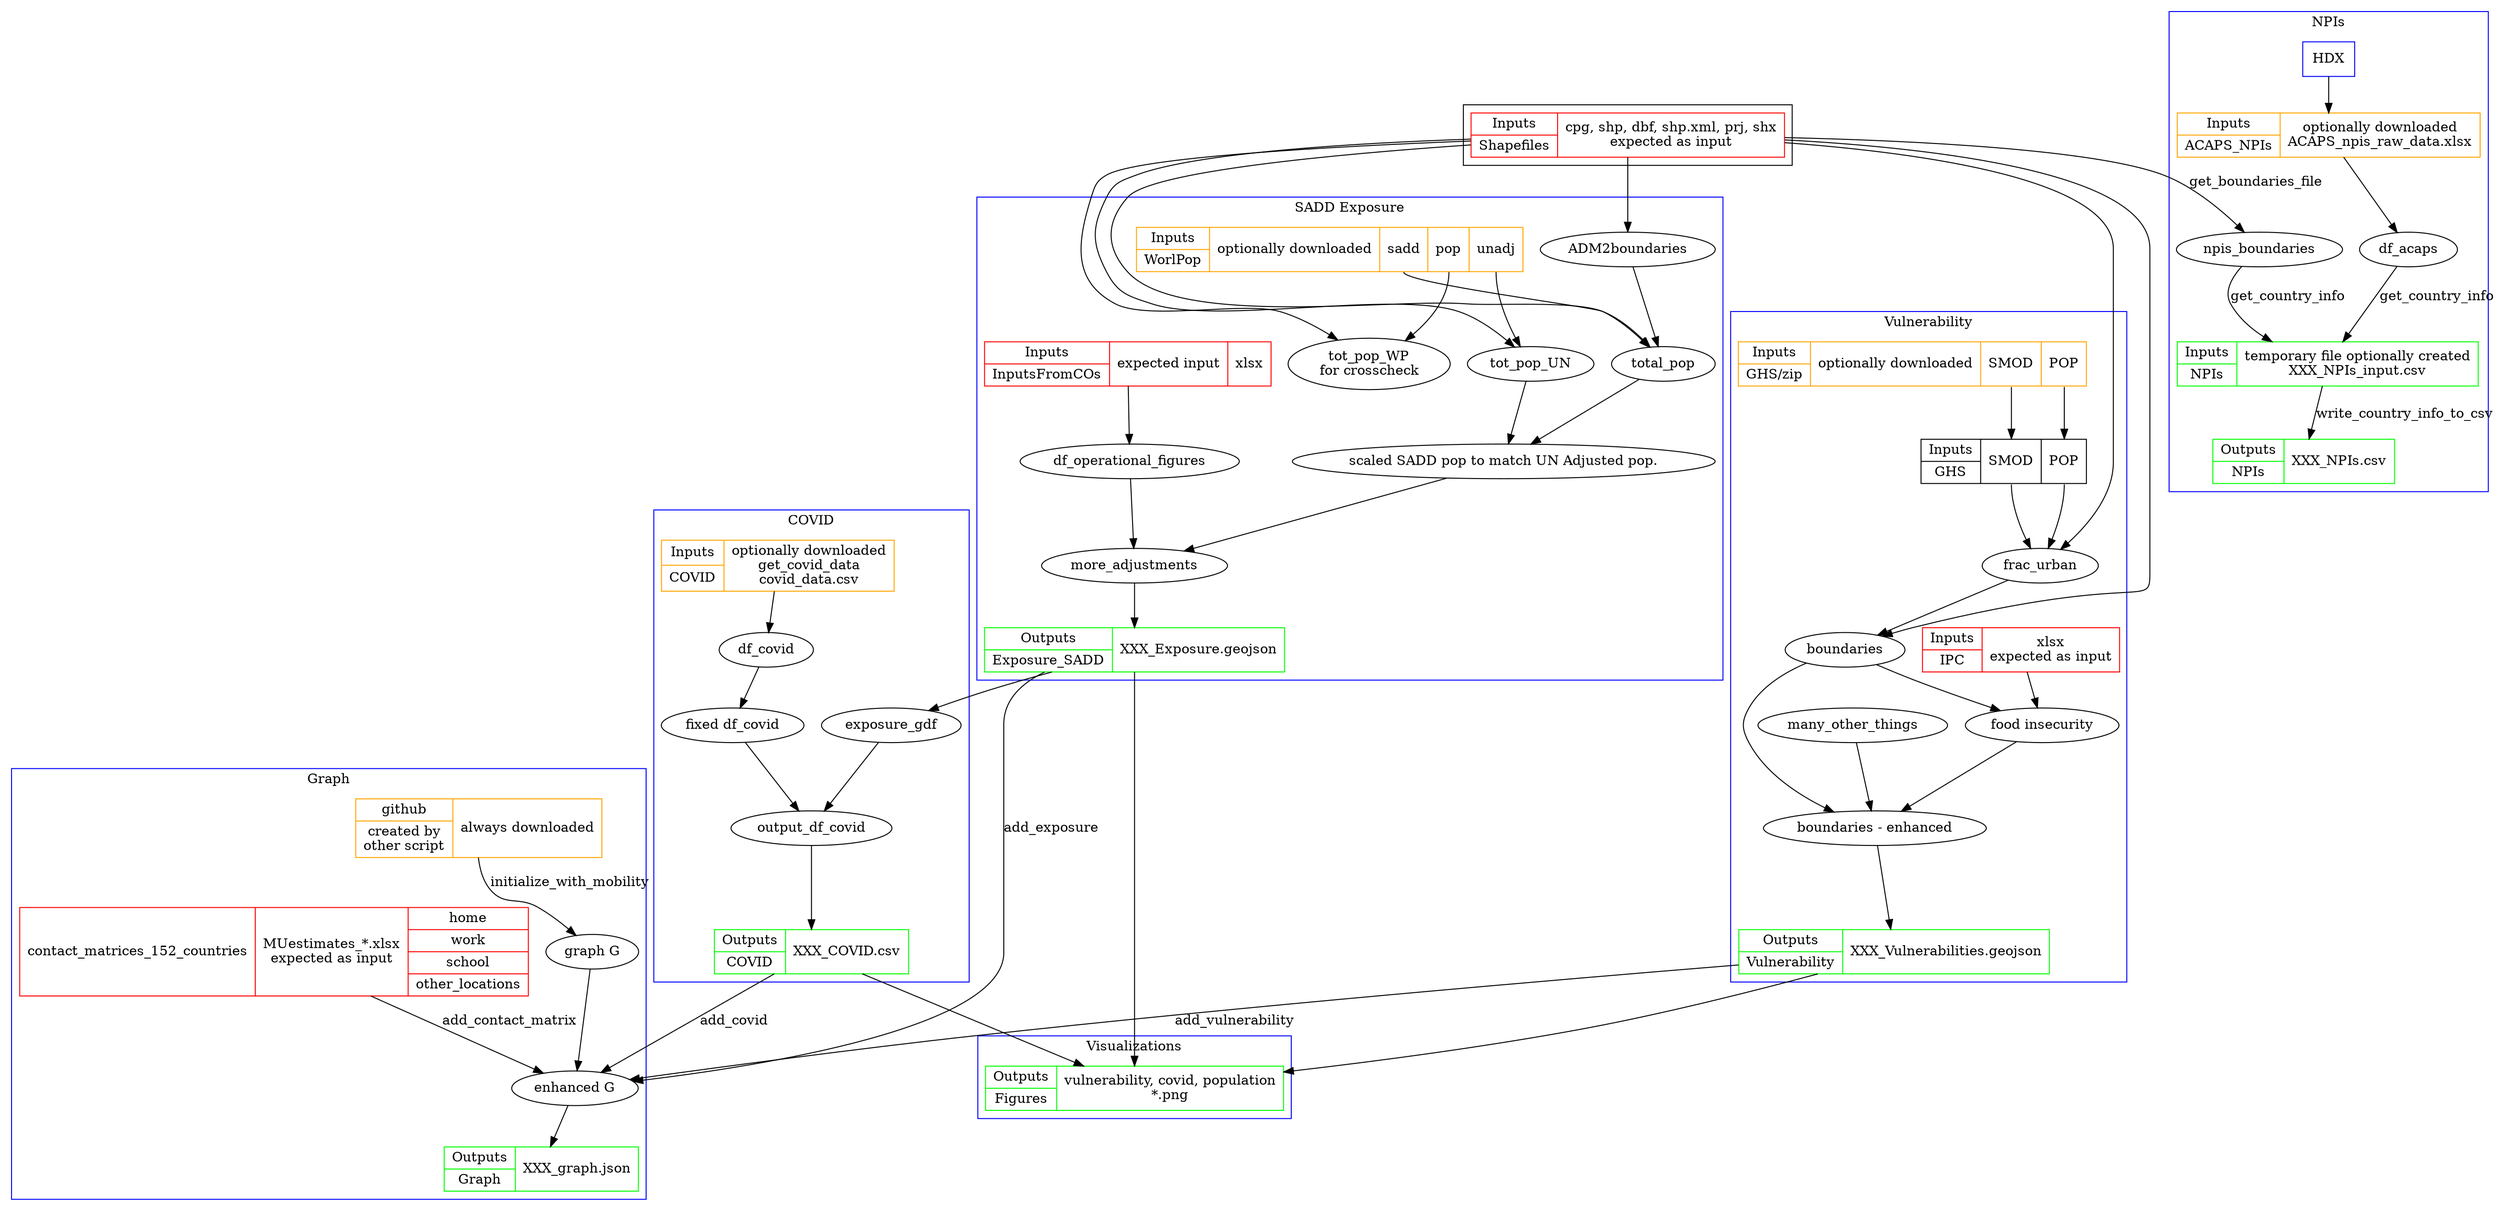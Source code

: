 digraph G{
    subgraph cluster0{
        shapefiles[shape=record, label="{{Inputs}|{Shapefiles}}|cpg, shp, dbf, shp.xml, prj, shx\nexpected as input", color=red];
    }
    worldpop[shape=record, label="{{Inputs}|{WorlPop}}|optionally downloaded | {{ <sadd> sadd | <pop> pop | <unadj> unadj }}", color=orange];
    ghs_zip[shape=record, label="{{Inputs}|{GHS/zip}}|optionally downloaded | {{ <smod> SMOD | <pop> POP}}", color=orange];
    ghs[shape=record, label="{{Inputs}|{GHS}} | {{ <smod> SMOD | <pop> POP}}"];

    subgraph cluster1{
        //node [style=filled];
        label = "SADD Exposure";
        color=blue;
        shapefiles->ADM2boundaries
        ADM2boundaries->total_pop;
        shapefiles->total_pop;
        worldpop:sadd->total_pop;
        tot_pop_WP[label=<tot_pop_WP<br/>for crosscheck>];
        shapefiles->tot_pop_WP;
        worldpop:pop->tot_pop_WP;
        shapefiles->tot_pop_UN;
        worldpop:unadj->tot_pop_UN;
        adjusted_total_pop[label="scaled SADD pop to match UN Adjusted pop."]
        total_pop->adjusted_total_pop;
        tot_pop_UN->adjusted_total_pop;
        co[shape=record, label="{{Inputs}|{InputsFromCOs}}|expected input|xlsx", color=red];
        co->df_operational_figures;
        df_operational_figures->more_adjustments;
        adjusted_total_pop->more_adjustments;
        exposure_sadd[shape=record, label="{{Outputs}|{Exposure_SADD}}|XXX_Exposure.geojson", color=green]
        more_adjustments->exposure_sadd;
    }
    subgraph cluster2{
        label = "Vulnerability";
        color=blue;
        ipc[shape=record, label="{{Inputs}|{IPC}}|xlsx\nexpected as input", color=red];
        ghs_zip:smod->ghs:smod;
        ghs_zip:pop->ghs:pop;
        ghs:smod->frac_urban;
        ghs:pop->frac_urban;
        shapefiles->frac_urban;
        shapefiles->boundaries;
        frac_urban->boundaries;

        food_insecurity[label="food insecurity"];
        agr_boundaries[label="boundaries - enhanced"];
        ipc->food_insecurity;
        boundaries->food_insecurity;
        boundaries->agr_boundaries;
        food_insecurity->agr_boundaries;
        many_other_things->agr_boundaries;
        vulnerabilities[shape=record, label="{{Outputs}|{Vulnerability}}|XXX_Vulnerabilities.geojson", color=green];
        agr_boundaries->vulnerabilities;
    }
    subgraph cluster3{
        label = "COVID";
        color=blue;
        covid_data[shape=record, label="{{Inputs}|{COVID}}|{optionally downloaded\nget_covid_data\ncovid_data.csv}", color=orange];
        covid_data->df_covid;
        fixed_df_covid[label="fixed df_covid"];
        df_covid->fixed_df_covid;
        exposure_sadd->exposure_gdf;
        exposure_gdf->output_df_covid;
        fixed_df_covid->output_df_covid;
        covid_output[shape=record, label="{{Outputs}|{COVID}}|XXX_COVID.csv", color=green];
        output_df_covid->covid_output;
    }
    subgraph cluster4{
        label = "Graph";
        color=blue;
        //github_mobility_csv[shape=record, label="{github}", color=blue];
        mobility_csv[shape=record, label="{{github}|{created by\nother script}}|{always downloaded}", color=orange];
        //github_mobility_csv->mobility_csv;
        g[label="graph G"];
        mobility_csv->g[label="initialize_with_mobility"];
        enhanced_g[label="enhanced G"];
        g->enhanced_g;
        exposure_sadd->enhanced_g [label="add_exposure"];
        covid_output->enhanced_g [label="add_covid"];
        vulnerabilities->enhanced_g [label="add_vulnerability"];
        contact_matrix[shape=record, label="{contact_matrices_152_countries}|{MUestimates_*.xlsx\nexpected as input}|{home|work|school|other_locations}", color=red];
        contact_matrix->enhanced_g [label="add_contact_matrix"];
        graph_output[shape=record, label="{{Outputs}|{Graph}}|XXX_graph.json", color=green];
        enhanced_g->graph_output;
    }
    subgraph cluster5{
        label = "Visualizations";
        color=blue;
        visualizations_output[shape=record, label="{{Outputs}|{Figures}}|vulnerability, covid, population\n*.png", color=green];
        exposure_sadd->visualizations_output;
        vulnerabilities->visualizations_output;
        covid_output->visualizations_output;
    }
    subgraph cluster6{
        label = "NPIs";
        color=blue;
        hdx[shape=record, label="{HDX}", color=blue];
        acaps[shape=record, label="{{Inputs}|{ACAPS_NPIs}}|{optionally downloaded\nACAPS_npis_raw_data.xlsx}", color=orange];
        hdx->acaps;
        acaps->df_acaps;
        shapefiles->npis_boundaries[label="get_boundaries_file"];        
        df_acaps->country_info[label="get_country_info"];
        npis_boundaries->country_info[label="get_country_info"];
        country_info[shape=record, label="{{Inputs}|{NPIs}}|{temporary file optionally created\nXXX_NPIs_input.csv}",color=green];
        final_country_info[shape=record, label="{{Outputs}|{NPIs}}|{XXX_NPIs.csv}",color=green];
        country_info->final_country_info[label="write_country_info_to_csv"];
    }

}